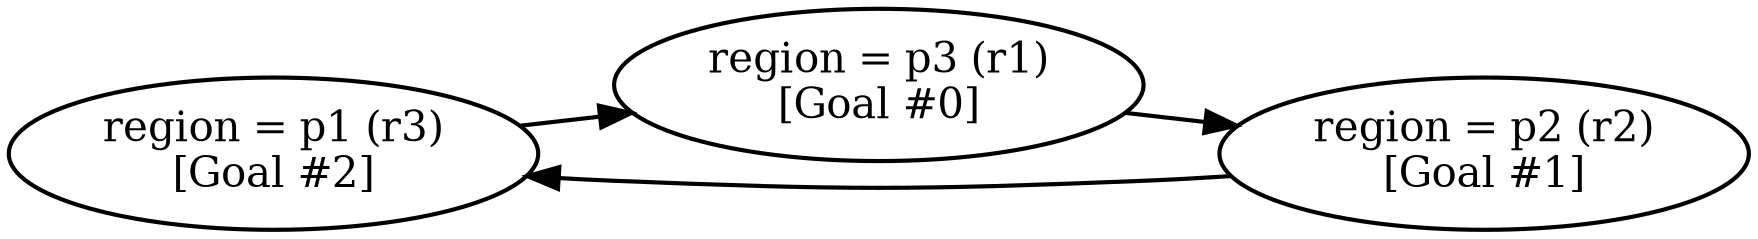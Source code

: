 
digraph A {
    rankdir = LR;
    overlap = false;
    ratio = "compress";
	2 [style="bold", width=0, height=0, fontsize=20, label="region = p1 (r3)\n[Goal #2]"];
	0 [style="bold", width=0, height=0, fontsize=20, label="region = p3 (r1)\n[Goal #0]"];
	1 [style="bold", width=0, height=0, fontsize=20, label="region = p2 (r2)\n[Goal #1]"];
	2 -> 0 [style="bold", arrowsize=1.5, fontsize=20, label=""];
	0 -> 1 [style="bold", arrowsize=1.5, fontsize=20, label=""];
	1 -> 2 [style="bold", arrowsize=1.5, fontsize=20, label=""];
} 
